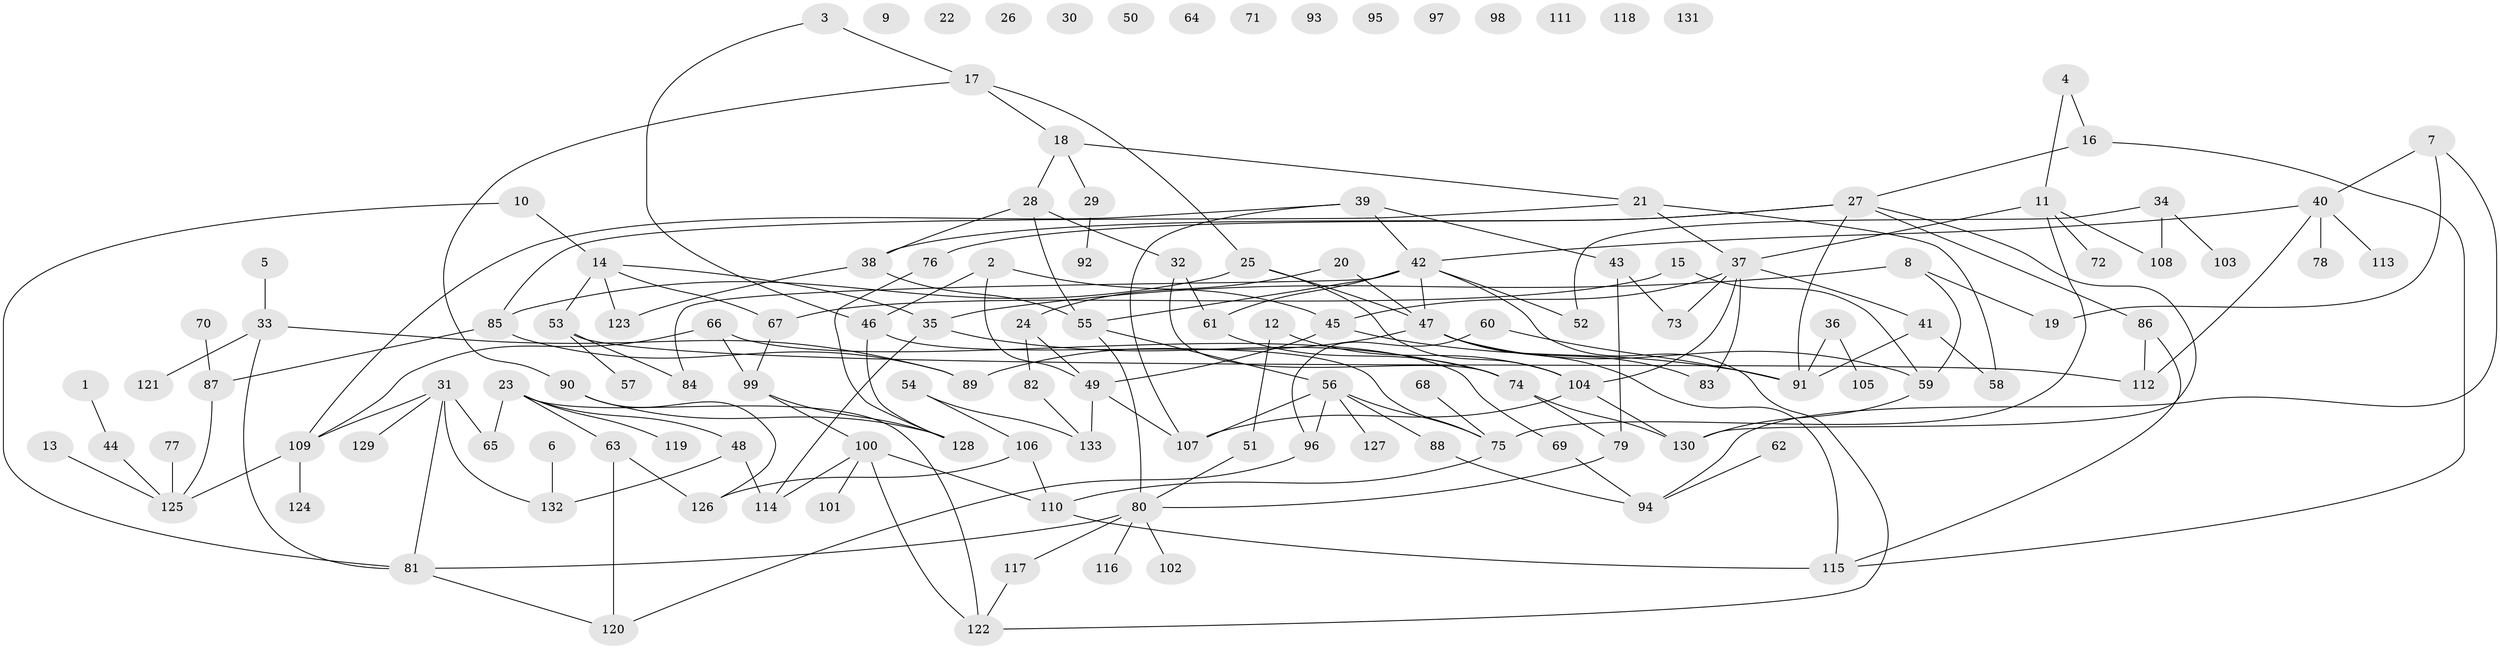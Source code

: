 // Generated by graph-tools (version 1.1) at 2025/25/03/09/25 03:25:23]
// undirected, 133 vertices, 180 edges
graph export_dot {
graph [start="1"]
  node [color=gray90,style=filled];
  1;
  2;
  3;
  4;
  5;
  6;
  7;
  8;
  9;
  10;
  11;
  12;
  13;
  14;
  15;
  16;
  17;
  18;
  19;
  20;
  21;
  22;
  23;
  24;
  25;
  26;
  27;
  28;
  29;
  30;
  31;
  32;
  33;
  34;
  35;
  36;
  37;
  38;
  39;
  40;
  41;
  42;
  43;
  44;
  45;
  46;
  47;
  48;
  49;
  50;
  51;
  52;
  53;
  54;
  55;
  56;
  57;
  58;
  59;
  60;
  61;
  62;
  63;
  64;
  65;
  66;
  67;
  68;
  69;
  70;
  71;
  72;
  73;
  74;
  75;
  76;
  77;
  78;
  79;
  80;
  81;
  82;
  83;
  84;
  85;
  86;
  87;
  88;
  89;
  90;
  91;
  92;
  93;
  94;
  95;
  96;
  97;
  98;
  99;
  100;
  101;
  102;
  103;
  104;
  105;
  106;
  107;
  108;
  109;
  110;
  111;
  112;
  113;
  114;
  115;
  116;
  117;
  118;
  119;
  120;
  121;
  122;
  123;
  124;
  125;
  126;
  127;
  128;
  129;
  130;
  131;
  132;
  133;
  1 -- 44;
  2 -- 45;
  2 -- 46;
  2 -- 49;
  3 -- 17;
  3 -- 46;
  4 -- 11;
  4 -- 16;
  5 -- 33;
  6 -- 132;
  7 -- 19;
  7 -- 40;
  7 -- 94;
  8 -- 19;
  8 -- 35;
  8 -- 59;
  10 -- 14;
  10 -- 81;
  11 -- 37;
  11 -- 72;
  11 -- 75;
  11 -- 108;
  12 -- 51;
  12 -- 104;
  13 -- 125;
  14 -- 35;
  14 -- 53;
  14 -- 67;
  14 -- 123;
  15 -- 59;
  15 -- 67;
  16 -- 27;
  16 -- 115;
  17 -- 18;
  17 -- 25;
  17 -- 90;
  18 -- 21;
  18 -- 28;
  18 -- 29;
  20 -- 24;
  20 -- 47;
  21 -- 37;
  21 -- 58;
  21 -- 85;
  23 -- 48;
  23 -- 63;
  23 -- 65;
  23 -- 119;
  23 -- 122;
  24 -- 49;
  24 -- 82;
  25 -- 47;
  25 -- 85;
  25 -- 104;
  27 -- 38;
  27 -- 76;
  27 -- 86;
  27 -- 91;
  27 -- 130;
  28 -- 32;
  28 -- 38;
  28 -- 55;
  29 -- 92;
  31 -- 65;
  31 -- 81;
  31 -- 109;
  31 -- 129;
  31 -- 132;
  32 -- 61;
  32 -- 74;
  33 -- 81;
  33 -- 89;
  33 -- 121;
  34 -- 52;
  34 -- 103;
  34 -- 108;
  35 -- 74;
  35 -- 114;
  36 -- 91;
  36 -- 105;
  37 -- 41;
  37 -- 45;
  37 -- 73;
  37 -- 83;
  37 -- 104;
  38 -- 55;
  38 -- 123;
  39 -- 42;
  39 -- 43;
  39 -- 107;
  39 -- 109;
  40 -- 42;
  40 -- 78;
  40 -- 112;
  40 -- 113;
  41 -- 58;
  41 -- 91;
  42 -- 47;
  42 -- 52;
  42 -- 55;
  42 -- 61;
  42 -- 84;
  42 -- 122;
  43 -- 73;
  43 -- 79;
  44 -- 125;
  45 -- 49;
  45 -- 91;
  46 -- 75;
  46 -- 128;
  47 -- 59;
  47 -- 83;
  47 -- 89;
  47 -- 115;
  48 -- 114;
  48 -- 132;
  49 -- 107;
  49 -- 133;
  51 -- 80;
  53 -- 57;
  53 -- 84;
  53 -- 112;
  54 -- 106;
  54 -- 133;
  55 -- 56;
  55 -- 80;
  56 -- 75;
  56 -- 88;
  56 -- 96;
  56 -- 107;
  56 -- 127;
  59 -- 130;
  60 -- 91;
  60 -- 96;
  61 -- 74;
  62 -- 94;
  63 -- 120;
  63 -- 126;
  66 -- 69;
  66 -- 99;
  66 -- 109;
  67 -- 99;
  68 -- 75;
  69 -- 94;
  70 -- 87;
  74 -- 79;
  74 -- 130;
  75 -- 110;
  76 -- 128;
  77 -- 125;
  79 -- 80;
  80 -- 81;
  80 -- 102;
  80 -- 116;
  80 -- 117;
  81 -- 120;
  82 -- 133;
  85 -- 87;
  85 -- 89;
  86 -- 112;
  86 -- 115;
  87 -- 125;
  88 -- 94;
  90 -- 126;
  90 -- 128;
  96 -- 120;
  99 -- 100;
  99 -- 128;
  100 -- 101;
  100 -- 110;
  100 -- 114;
  100 -- 122;
  104 -- 107;
  104 -- 130;
  106 -- 110;
  106 -- 126;
  109 -- 124;
  109 -- 125;
  110 -- 115;
  117 -- 122;
}
